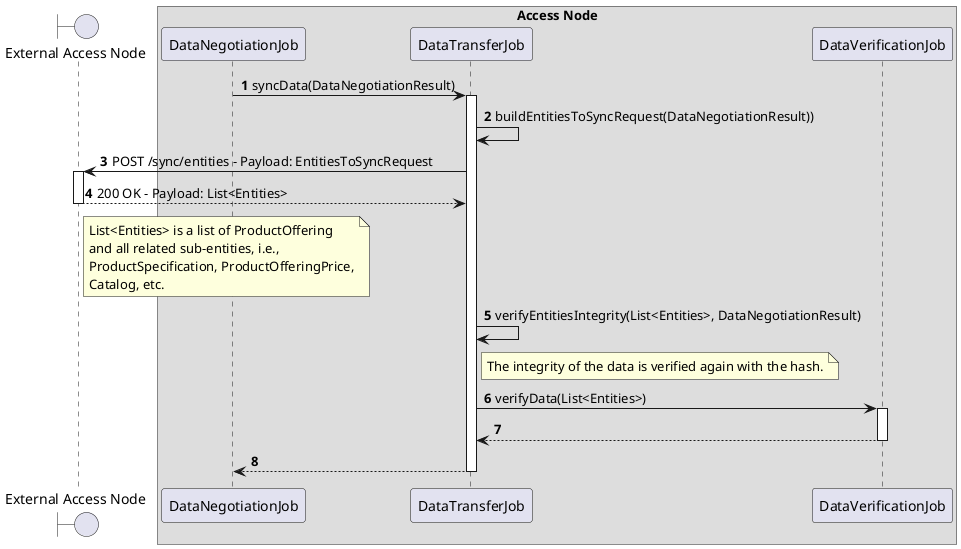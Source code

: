 @startuml
'https://plantuml.com/sequence-diagram

'---------- Config ----------------

autonumber

'---------- Header ----------------

boundary "External Access Node" as ean

box "Access Node"
  participant "DataNegotiationJob" as dnj
  participant "DataTransferJob" as dtj
  participant "DataVerificationJob" as dvj

end box

'---------- Diagram ----------------

dnj -> dtj++: syncData(DataNegotiationResult)
    dtj -> dtj: buildEntitiesToSyncRequest(DataNegotiationResult))
    dtj -> ean++: POST /sync/entities - Payload: EntitiesToSyncRequest
    return 200 OK - Payload: List<Entities>
    note right of ean
        List<Entities> is a list of ProductOffering
        and all related sub-entities, i.e.,
        ProductSpecification, ProductOfferingPrice,
        Catalog, etc.
    end note

    dtj -> dtj: verifyEntitiesIntegrity(List<Entities>, DataNegotiationResult)
    note right of dtj
        The integrity of the data is verified again with the hash.
    end note

    dtj -> dvj++: verifyData(List<Entities>)
    return

return

@enduml